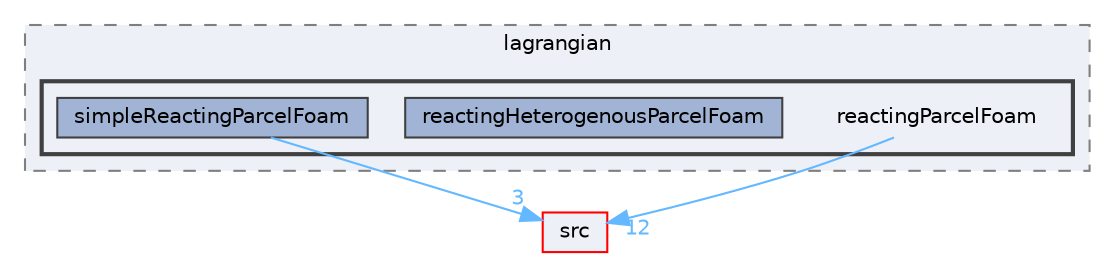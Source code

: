 digraph "applications/solvers/lagrangian/reactingParcelFoam"
{
 // LATEX_PDF_SIZE
  bgcolor="transparent";
  edge [fontname=Helvetica,fontsize=10,labelfontname=Helvetica,labelfontsize=10];
  node [fontname=Helvetica,fontsize=10,shape=box,height=0.2,width=0.4];
  compound=true
  subgraph clusterdir_9e1aaabb0e6f6026c8abb09c4d63ec18 {
    graph [ bgcolor="#edf0f7", pencolor="grey50", label="lagrangian", fontname=Helvetica,fontsize=10 style="filled,dashed", URL="dir_9e1aaabb0e6f6026c8abb09c4d63ec18.html",tooltip=""]
  subgraph clusterdir_8821b214d5324b706eee8ea34602208f {
    graph [ bgcolor="#edf0f7", pencolor="grey25", label="", fontname=Helvetica,fontsize=10 style="filled,bold", URL="dir_8821b214d5324b706eee8ea34602208f.html",tooltip=""]
    dir_8821b214d5324b706eee8ea34602208f [shape=plaintext, label="reactingParcelFoam"];
  dir_5cf0149e87c59df21fa713b43d663a1b [label="reactingHeterogenousParcelFoam", fillcolor="#a2b4d6", color="grey25", style="filled", URL="dir_5cf0149e87c59df21fa713b43d663a1b.html",tooltip=""];
  dir_946a627b18ef4a470f0ea3672db0a69d [label="simpleReactingParcelFoam", fillcolor="#a2b4d6", color="grey25", style="filled", URL="dir_946a627b18ef4a470f0ea3672db0a69d.html",tooltip=""];
  }
  }
  dir_68267d1309a1af8e8297ef4c3efbcdba [label="src", fillcolor="#edf0f7", color="red", style="filled", URL="dir_68267d1309a1af8e8297ef4c3efbcdba.html",tooltip=""];
  dir_8821b214d5324b706eee8ea34602208f->dir_68267d1309a1af8e8297ef4c3efbcdba [headlabel="12", labeldistance=1.5 headhref="dir_003229_003729.html" href="dir_003229_003729.html" color="steelblue1" fontcolor="steelblue1"];
  dir_946a627b18ef4a470f0ea3672db0a69d->dir_68267d1309a1af8e8297ef4c3efbcdba [headlabel="3", labeldistance=1.5 headhref="dir_003537_003729.html" href="dir_003537_003729.html" color="steelblue1" fontcolor="steelblue1"];
}
